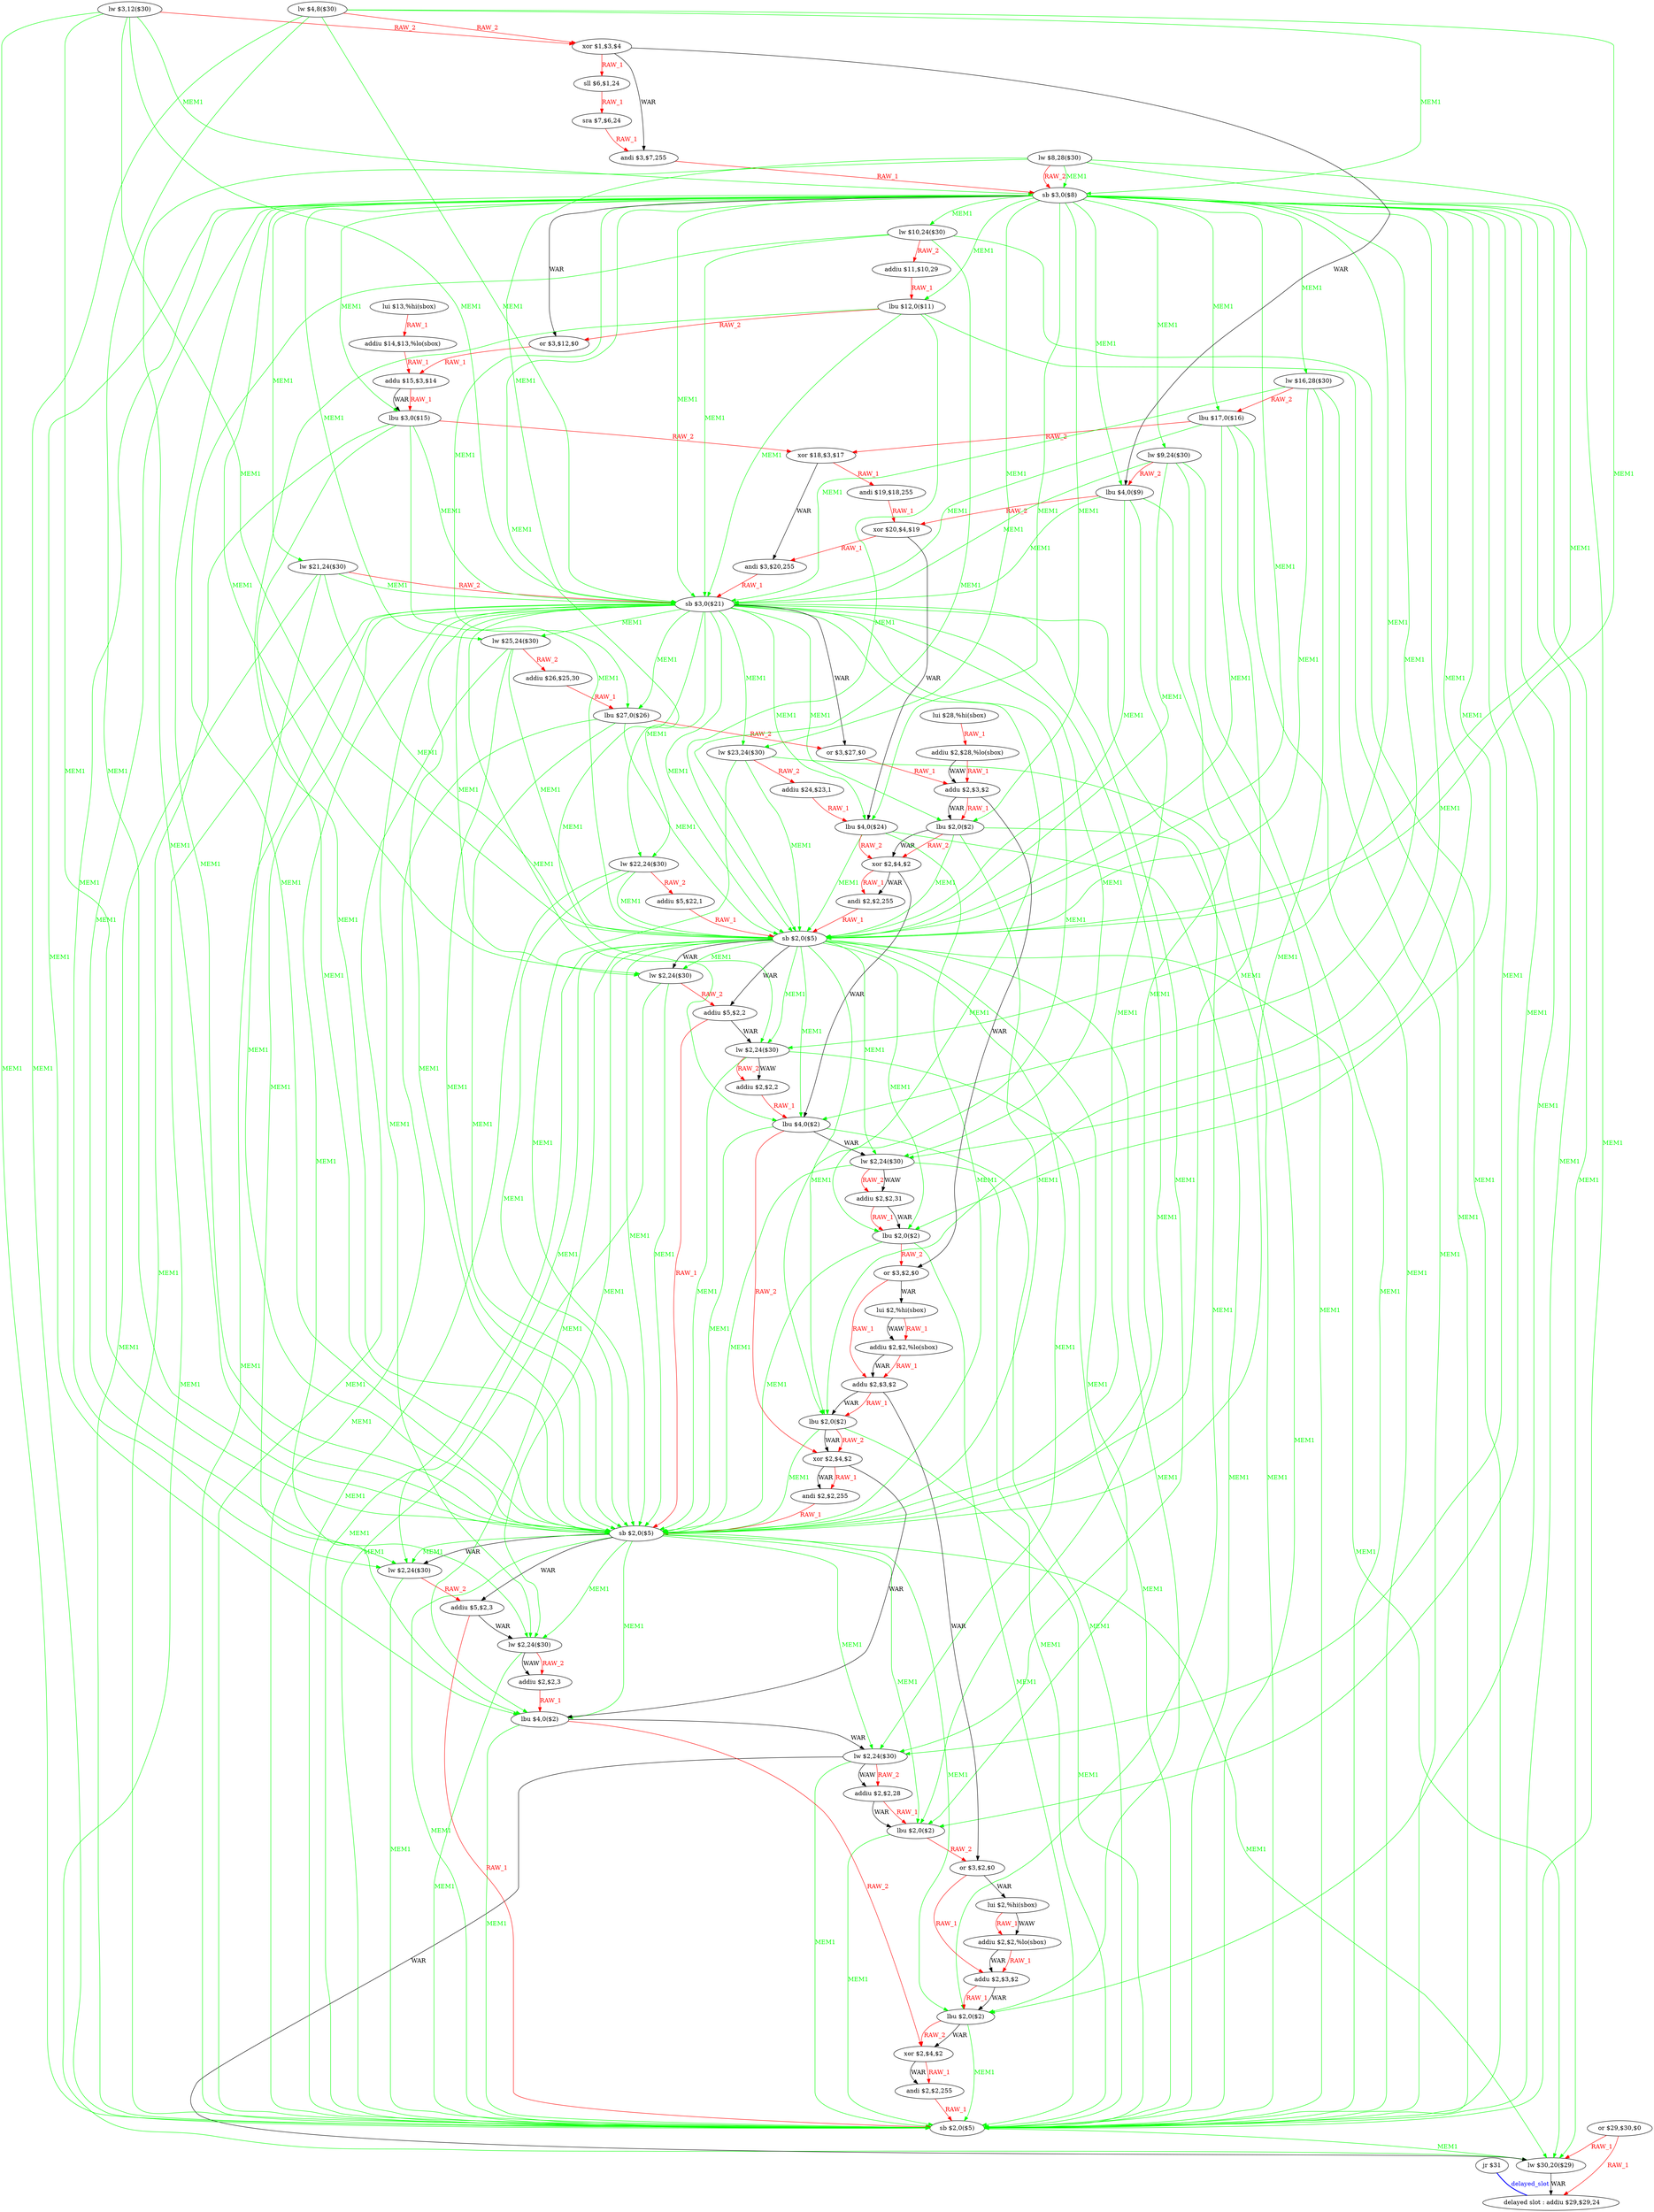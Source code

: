 digraph G1 {
node [shape = ellipse];
i77 [label = " delayed slot : addiu $29,$29,24"] ;
i76 ->  i77 [style = bold, dir= none, fontcolor = blue, color = blue, label= "delayed_slot"];
i76 [label = "jr $31"] ;
i0 [label = "lw $3,12($30)"] ;
i0 ->  i74 [color = green, fontcolor = green, label= "MEM1"];
i0 ->  i58 [color = green, fontcolor = green, label= "MEM1"];
i0 ->  i42 [color = green, fontcolor = green, label= "MEM1"];
i0 ->  i26 [color = green, fontcolor = green, label= "MEM1"];
i0 ->  i8 [color = green, fontcolor = green, label= "MEM1"];
i0 ->  i3 [color = red, fontcolor = red, label= "RAW_2"];
i74 [label = "sb $2,0($5)"] ;
i74 ->  i75 [color = green, fontcolor = green, label= "MEM1"];
i75 [label = "lw $30,20($29)"] ;
i75 ->  i77 [label= "WAR"];
i58 [label = "sb $2,0($5)"] ;
i58 ->  i75 [color = green, fontcolor = green, label= "MEM1"];
i58 ->  i74 [color = green, fontcolor = green, label= "MEM1"];
i58 ->  i71 [color = green, fontcolor = green, label= "MEM1"];
i58 ->  i66 [color = green, fontcolor = green, label= "MEM1"];
i58 ->  i64 [color = green, fontcolor = green, label= "MEM1"];
i58 ->  i63 [color = green, fontcolor = green, label= "MEM1"];
i58 ->  i61 [color = green, fontcolor = green, label= "MEM1"];
i58 ->  i60 [label= "WAR"];
i58 ->  i59 [label= "WAR"];
i58 ->  i59 [color = green, fontcolor = green, label= "MEM1"];
i71 [label = "lbu $2,0($2)"] ;
i71 ->  i74 [color = green, fontcolor = green, label= "MEM1"];
i71 ->  i72 [color = red, fontcolor = red, label= "RAW_2"];
i71 ->  i72 [label= "WAR"];
i72 [label = "xor $2,$4,$2"] ;
i72 ->  i73 [color = red, fontcolor = red, label= "RAW_1"];
i72 ->  i73 [label= "WAR"];
i73 [label = "andi $2,$2,255"] ;
i73 ->  i74 [color = red, fontcolor = red, label= "RAW_1"];
i66 [label = "lbu $2,0($2)"] ;
i66 ->  i74 [color = green, fontcolor = green, label= "MEM1"];
i66 ->  i67 [color = red, fontcolor = red, label= "RAW_2"];
i67 [label = "or $3,$2,$0"] ;
i67 ->  i70 [color = red, fontcolor = red, label= "RAW_1"];
i67 ->  i68 [label= "WAR"];
i70 [label = "addu $2,$3,$2"] ;
i70 ->  i71 [color = red, fontcolor = red, label= "RAW_1"];
i70 ->  i71 [label= "WAR"];
i68 [label = "lui $2,%hi(sbox)"] ;
i68 ->  i69 [color = red, fontcolor = red, label= "RAW_1"];
i68 ->  i69 [label= "WAW"];
i69 [label = "addiu $2,$2,%lo(sbox)"] ;
i69 ->  i70 [color = red, fontcolor = red, label= "RAW_1"];
i69 ->  i70 [label= "WAR"];
i64 [label = "lw $2,24($30)"] ;
i64 ->  i75 [label= "WAR"];
i64 ->  i74 [color = green, fontcolor = green, label= "MEM1"];
i64 ->  i65 [color = red, fontcolor = red, label= "RAW_2"];
i64 ->  i65 [label= "WAW"];
i65 [label = "addiu $2,$2,28"] ;
i65 ->  i66 [color = red, fontcolor = red, label= "RAW_1"];
i65 ->  i66 [label= "WAR"];
i63 [label = "lbu $4,0($2)"] ;
i63 ->  i74 [color = green, fontcolor = green, label= "MEM1"];
i63 ->  i72 [color = red, fontcolor = red, label= "RAW_2"];
i63 ->  i64 [label= "WAR"];
i61 [label = "lw $2,24($30)"] ;
i61 ->  i74 [color = green, fontcolor = green, label= "MEM1"];
i61 ->  i62 [color = red, fontcolor = red, label= "RAW_2"];
i61 ->  i62 [label= "WAW"];
i62 [label = "addiu $2,$2,3"] ;
i62 ->  i63 [color = red, fontcolor = red, label= "RAW_1"];
i60 [label = "addiu $5,$2,3"] ;
i60 ->  i74 [color = red, fontcolor = red, label= "RAW_1"];
i60 ->  i61 [label= "WAR"];
i59 [label = "lw $2,24($30)"] ;
i59 ->  i74 [color = green, fontcolor = green, label= "MEM1"];
i59 ->  i60 [color = red, fontcolor = red, label= "RAW_2"];
i42 [label = "sb $2,0($5)"] ;
i42 ->  i75 [color = green, fontcolor = green, label= "MEM1"];
i42 ->  i74 [color = green, fontcolor = green, label= "MEM1"];
i42 ->  i71 [color = green, fontcolor = green, label= "MEM1"];
i42 ->  i66 [color = green, fontcolor = green, label= "MEM1"];
i42 ->  i64 [color = green, fontcolor = green, label= "MEM1"];
i42 ->  i63 [color = green, fontcolor = green, label= "MEM1"];
i42 ->  i61 [color = green, fontcolor = green, label= "MEM1"];
i42 ->  i59 [color = green, fontcolor = green, label= "MEM1"];
i42 ->  i58 [color = green, fontcolor = green, label= "MEM1"];
i42 ->  i55 [color = green, fontcolor = green, label= "MEM1"];
i42 ->  i50 [color = green, fontcolor = green, label= "MEM1"];
i42 ->  i48 [color = green, fontcolor = green, label= "MEM1"];
i42 ->  i47 [color = green, fontcolor = green, label= "MEM1"];
i42 ->  i45 [color = green, fontcolor = green, label= "MEM1"];
i42 ->  i44 [label= "WAR"];
i42 ->  i43 [label= "WAR"];
i42 ->  i43 [color = green, fontcolor = green, label= "MEM1"];
i55 [label = "lbu $2,0($2)"] ;
i55 ->  i74 [color = green, fontcolor = green, label= "MEM1"];
i55 ->  i58 [color = green, fontcolor = green, label= "MEM1"];
i55 ->  i56 [color = red, fontcolor = red, label= "RAW_2"];
i55 ->  i56 [label= "WAR"];
i56 [label = "xor $2,$4,$2"] ;
i56 ->  i63 [label= "WAR"];
i56 ->  i57 [color = red, fontcolor = red, label= "RAW_1"];
i56 ->  i57 [label= "WAR"];
i57 [label = "andi $2,$2,255"] ;
i57 ->  i58 [color = red, fontcolor = red, label= "RAW_1"];
i50 [label = "lbu $2,0($2)"] ;
i50 ->  i74 [color = green, fontcolor = green, label= "MEM1"];
i50 ->  i58 [color = green, fontcolor = green, label= "MEM1"];
i50 ->  i51 [color = red, fontcolor = red, label= "RAW_2"];
i51 [label = "or $3,$2,$0"] ;
i51 ->  i54 [color = red, fontcolor = red, label= "RAW_1"];
i51 ->  i52 [label= "WAR"];
i54 [label = "addu $2,$3,$2"] ;
i54 ->  i67 [label= "WAR"];
i54 ->  i55 [color = red, fontcolor = red, label= "RAW_1"];
i54 ->  i55 [label= "WAR"];
i52 [label = "lui $2,%hi(sbox)"] ;
i52 ->  i53 [color = red, fontcolor = red, label= "RAW_1"];
i52 ->  i53 [label= "WAW"];
i53 [label = "addiu $2,$2,%lo(sbox)"] ;
i53 ->  i54 [color = red, fontcolor = red, label= "RAW_1"];
i53 ->  i54 [label= "WAR"];
i48 [label = "lw $2,24($30)"] ;
i48 ->  i74 [color = green, fontcolor = green, label= "MEM1"];
i48 ->  i58 [color = green, fontcolor = green, label= "MEM1"];
i48 ->  i49 [color = red, fontcolor = red, label= "RAW_2"];
i48 ->  i49 [label= "WAW"];
i49 [label = "addiu $2,$2,31"] ;
i49 ->  i50 [color = red, fontcolor = red, label= "RAW_1"];
i49 ->  i50 [label= "WAR"];
i47 [label = "lbu $4,0($2)"] ;
i47 ->  i74 [color = green, fontcolor = green, label= "MEM1"];
i47 ->  i58 [color = green, fontcolor = green, label= "MEM1"];
i47 ->  i56 [color = red, fontcolor = red, label= "RAW_2"];
i47 ->  i48 [label= "WAR"];
i45 [label = "lw $2,24($30)"] ;
i45 ->  i74 [color = green, fontcolor = green, label= "MEM1"];
i45 ->  i58 [color = green, fontcolor = green, label= "MEM1"];
i45 ->  i46 [color = red, fontcolor = red, label= "RAW_2"];
i45 ->  i46 [label= "WAW"];
i46 [label = "addiu $2,$2,2"] ;
i46 ->  i47 [color = red, fontcolor = red, label= "RAW_1"];
i44 [label = "addiu $5,$2,2"] ;
i44 ->  i58 [color = red, fontcolor = red, label= "RAW_1"];
i44 ->  i45 [label= "WAR"];
i43 [label = "lw $2,24($30)"] ;
i43 ->  i74 [color = green, fontcolor = green, label= "MEM1"];
i43 ->  i58 [color = green, fontcolor = green, label= "MEM1"];
i43 ->  i44 [color = red, fontcolor = red, label= "RAW_2"];
i26 [label = "sb $3,0($21)"] ;
i26 ->  i75 [color = green, fontcolor = green, label= "MEM1"];
i26 ->  i74 [color = green, fontcolor = green, label= "MEM1"];
i26 ->  i71 [color = green, fontcolor = green, label= "MEM1"];
i26 ->  i66 [color = green, fontcolor = green, label= "MEM1"];
i26 ->  i64 [color = green, fontcolor = green, label= "MEM1"];
i26 ->  i63 [color = green, fontcolor = green, label= "MEM1"];
i26 ->  i61 [color = green, fontcolor = green, label= "MEM1"];
i26 ->  i59 [color = green, fontcolor = green, label= "MEM1"];
i26 ->  i58 [color = green, fontcolor = green, label= "MEM1"];
i26 ->  i55 [color = green, fontcolor = green, label= "MEM1"];
i26 ->  i50 [color = green, fontcolor = green, label= "MEM1"];
i26 ->  i48 [color = green, fontcolor = green, label= "MEM1"];
i26 ->  i47 [color = green, fontcolor = green, label= "MEM1"];
i26 ->  i45 [color = green, fontcolor = green, label= "MEM1"];
i26 ->  i43 [color = green, fontcolor = green, label= "MEM1"];
i26 ->  i42 [color = green, fontcolor = green, label= "MEM1"];
i26 ->  i39 [color = green, fontcolor = green, label= "MEM1"];
i26 ->  i35 [label= "WAR"];
i26 ->  i34 [color = green, fontcolor = green, label= "MEM1"];
i26 ->  i32 [color = green, fontcolor = green, label= "MEM1"];
i26 ->  i31 [color = green, fontcolor = green, label= "MEM1"];
i26 ->  i29 [color = green, fontcolor = green, label= "MEM1"];
i26 ->  i27 [color = green, fontcolor = green, label= "MEM1"];
i39 [label = "lbu $2,0($2)"] ;
i39 ->  i74 [color = green, fontcolor = green, label= "MEM1"];
i39 ->  i58 [color = green, fontcolor = green, label= "MEM1"];
i39 ->  i42 [color = green, fontcolor = green, label= "MEM1"];
i39 ->  i40 [color = red, fontcolor = red, label= "RAW_2"];
i39 ->  i40 [label= "WAR"];
i40 [label = "xor $2,$4,$2"] ;
i40 ->  i47 [label= "WAR"];
i40 ->  i41 [color = red, fontcolor = red, label= "RAW_1"];
i40 ->  i41 [label= "WAR"];
i41 [label = "andi $2,$2,255"] ;
i41 ->  i42 [color = red, fontcolor = red, label= "RAW_1"];
i35 [label = "or $3,$27,$0"] ;
i35 ->  i38 [color = red, fontcolor = red, label= "RAW_1"];
i38 [label = "addu $2,$3,$2"] ;
i38 ->  i51 [label= "WAR"];
i38 ->  i39 [color = red, fontcolor = red, label= "RAW_1"];
i38 ->  i39 [label= "WAR"];
i34 [label = "lbu $27,0($26)"] ;
i34 ->  i74 [color = green, fontcolor = green, label= "MEM1"];
i34 ->  i58 [color = green, fontcolor = green, label= "MEM1"];
i34 ->  i42 [color = green, fontcolor = green, label= "MEM1"];
i34 ->  i35 [color = red, fontcolor = red, label= "RAW_2"];
i32 [label = "lw $25,24($30)"] ;
i32 ->  i74 [color = green, fontcolor = green, label= "MEM1"];
i32 ->  i58 [color = green, fontcolor = green, label= "MEM1"];
i32 ->  i42 [color = green, fontcolor = green, label= "MEM1"];
i32 ->  i33 [color = red, fontcolor = red, label= "RAW_2"];
i33 [label = "addiu $26,$25,30"] ;
i33 ->  i34 [color = red, fontcolor = red, label= "RAW_1"];
i31 [label = "lbu $4,0($24)"] ;
i31 ->  i74 [color = green, fontcolor = green, label= "MEM1"];
i31 ->  i58 [color = green, fontcolor = green, label= "MEM1"];
i31 ->  i42 [color = green, fontcolor = green, label= "MEM1"];
i31 ->  i40 [color = red, fontcolor = red, label= "RAW_2"];
i29 [label = "lw $23,24($30)"] ;
i29 ->  i74 [color = green, fontcolor = green, label= "MEM1"];
i29 ->  i58 [color = green, fontcolor = green, label= "MEM1"];
i29 ->  i42 [color = green, fontcolor = green, label= "MEM1"];
i29 ->  i30 [color = red, fontcolor = red, label= "RAW_2"];
i30 [label = "addiu $24,$23,1"] ;
i30 ->  i31 [color = red, fontcolor = red, label= "RAW_1"];
i27 [label = "lw $22,24($30)"] ;
i27 ->  i74 [color = green, fontcolor = green, label= "MEM1"];
i27 ->  i58 [color = green, fontcolor = green, label= "MEM1"];
i27 ->  i42 [color = green, fontcolor = green, label= "MEM1"];
i27 ->  i28 [color = red, fontcolor = red, label= "RAW_2"];
i28 [label = "addiu $5,$22,1"] ;
i28 ->  i42 [color = red, fontcolor = red, label= "RAW_1"];
i8 [label = "sb $3,0($8)"] ;
i8 ->  i75 [color = green, fontcolor = green, label= "MEM1"];
i8 ->  i74 [color = green, fontcolor = green, label= "MEM1"];
i8 ->  i71 [color = green, fontcolor = green, label= "MEM1"];
i8 ->  i66 [color = green, fontcolor = green, label= "MEM1"];
i8 ->  i64 [color = green, fontcolor = green, label= "MEM1"];
i8 ->  i63 [color = green, fontcolor = green, label= "MEM1"];
i8 ->  i61 [color = green, fontcolor = green, label= "MEM1"];
i8 ->  i59 [color = green, fontcolor = green, label= "MEM1"];
i8 ->  i58 [color = green, fontcolor = green, label= "MEM1"];
i8 ->  i55 [color = green, fontcolor = green, label= "MEM1"];
i8 ->  i50 [color = green, fontcolor = green, label= "MEM1"];
i8 ->  i48 [color = green, fontcolor = green, label= "MEM1"];
i8 ->  i47 [color = green, fontcolor = green, label= "MEM1"];
i8 ->  i45 [color = green, fontcolor = green, label= "MEM1"];
i8 ->  i43 [color = green, fontcolor = green, label= "MEM1"];
i8 ->  i42 [color = green, fontcolor = green, label= "MEM1"];
i8 ->  i39 [color = green, fontcolor = green, label= "MEM1"];
i8 ->  i34 [color = green, fontcolor = green, label= "MEM1"];
i8 ->  i32 [color = green, fontcolor = green, label= "MEM1"];
i8 ->  i31 [color = green, fontcolor = green, label= "MEM1"];
i8 ->  i29 [color = green, fontcolor = green, label= "MEM1"];
i8 ->  i27 [color = green, fontcolor = green, label= "MEM1"];
i8 ->  i26 [color = green, fontcolor = green, label= "MEM1"];
i8 ->  i25 [color = green, fontcolor = green, label= "MEM1"];
i8 ->  i20 [color = green, fontcolor = green, label= "MEM1"];
i8 ->  i19 [color = green, fontcolor = green, label= "MEM1"];
i8 ->  i18 [color = green, fontcolor = green, label= "MEM1"];
i8 ->  i14 [label= "WAR"];
i8 ->  i13 [color = green, fontcolor = green, label= "MEM1"];
i8 ->  i11 [color = green, fontcolor = green, label= "MEM1"];
i8 ->  i10 [color = green, fontcolor = green, label= "MEM1"];
i8 ->  i9 [color = green, fontcolor = green, label= "MEM1"];
i25 [label = "lw $21,24($30)"] ;
i25 ->  i74 [color = green, fontcolor = green, label= "MEM1"];
i25 ->  i58 [color = green, fontcolor = green, label= "MEM1"];
i25 ->  i42 [color = green, fontcolor = green, label= "MEM1"];
i25 ->  i26 [color = red, fontcolor = red, label= "RAW_2"];
i25 ->  i26 [color = green, fontcolor = green, label= "MEM1"];
i20 [label = "lbu $17,0($16)"] ;
i20 ->  i74 [color = green, fontcolor = green, label= "MEM1"];
i20 ->  i58 [color = green, fontcolor = green, label= "MEM1"];
i20 ->  i42 [color = green, fontcolor = green, label= "MEM1"];
i20 ->  i26 [color = green, fontcolor = green, label= "MEM1"];
i20 ->  i21 [color = red, fontcolor = red, label= "RAW_2"];
i21 [label = "xor $18,$3,$17"] ;
i21 ->  i24 [label= "WAR"];
i21 ->  i22 [color = red, fontcolor = red, label= "RAW_1"];
i24 [label = "andi $3,$20,255"] ;
i24 ->  i26 [color = red, fontcolor = red, label= "RAW_1"];
i22 [label = "andi $19,$18,255"] ;
i22 ->  i23 [color = red, fontcolor = red, label= "RAW_1"];
i23 [label = "xor $20,$4,$19"] ;
i23 ->  i31 [label= "WAR"];
i23 ->  i24 [color = red, fontcolor = red, label= "RAW_1"];
i19 [label = "lw $16,28($30)"] ;
i19 ->  i74 [color = green, fontcolor = green, label= "MEM1"];
i19 ->  i58 [color = green, fontcolor = green, label= "MEM1"];
i19 ->  i42 [color = green, fontcolor = green, label= "MEM1"];
i19 ->  i26 [color = green, fontcolor = green, label= "MEM1"];
i19 ->  i20 [color = red, fontcolor = red, label= "RAW_2"];
i18 [label = "lbu $3,0($15)"] ;
i18 ->  i74 [color = green, fontcolor = green, label= "MEM1"];
i18 ->  i58 [color = green, fontcolor = green, label= "MEM1"];
i18 ->  i42 [color = green, fontcolor = green, label= "MEM1"];
i18 ->  i26 [color = green, fontcolor = green, label= "MEM1"];
i18 ->  i21 [color = red, fontcolor = red, label= "RAW_2"];
i14 [label = "or $3,$12,$0"] ;
i14 ->  i17 [color = red, fontcolor = red, label= "RAW_1"];
i17 [label = "addu $15,$3,$14"] ;
i17 ->  i18 [color = red, fontcolor = red, label= "RAW_1"];
i17 ->  i18 [label= "WAR"];
i13 [label = "lbu $12,0($11)"] ;
i13 ->  i74 [color = green, fontcolor = green, label= "MEM1"];
i13 ->  i58 [color = green, fontcolor = green, label= "MEM1"];
i13 ->  i42 [color = green, fontcolor = green, label= "MEM1"];
i13 ->  i26 [color = green, fontcolor = green, label= "MEM1"];
i13 ->  i14 [color = red, fontcolor = red, label= "RAW_2"];
i11 [label = "lw $10,24($30)"] ;
i11 ->  i74 [color = green, fontcolor = green, label= "MEM1"];
i11 ->  i58 [color = green, fontcolor = green, label= "MEM1"];
i11 ->  i42 [color = green, fontcolor = green, label= "MEM1"];
i11 ->  i26 [color = green, fontcolor = green, label= "MEM1"];
i11 ->  i12 [color = red, fontcolor = red, label= "RAW_2"];
i12 [label = "addiu $11,$10,29"] ;
i12 ->  i13 [color = red, fontcolor = red, label= "RAW_1"];
i10 [label = "lbu $4,0($9)"] ;
i10 ->  i74 [color = green, fontcolor = green, label= "MEM1"];
i10 ->  i58 [color = green, fontcolor = green, label= "MEM1"];
i10 ->  i42 [color = green, fontcolor = green, label= "MEM1"];
i10 ->  i26 [color = green, fontcolor = green, label= "MEM1"];
i10 ->  i23 [color = red, fontcolor = red, label= "RAW_2"];
i9 [label = "lw $9,24($30)"] ;
i9 ->  i74 [color = green, fontcolor = green, label= "MEM1"];
i9 ->  i58 [color = green, fontcolor = green, label= "MEM1"];
i9 ->  i42 [color = green, fontcolor = green, label= "MEM1"];
i9 ->  i26 [color = green, fontcolor = green, label= "MEM1"];
i9 ->  i10 [color = red, fontcolor = red, label= "RAW_2"];
i3 [label = "xor $1,$3,$4"] ;
i3 ->  i10 [label= "WAR"];
i3 ->  i6 [label= "WAR"];
i3 ->  i4 [color = red, fontcolor = red, label= "RAW_1"];
i6 [label = "andi $3,$7,255"] ;
i6 ->  i8 [color = red, fontcolor = red, label= "RAW_1"];
i4 [label = "sll $6,$1,24"] ;
i4 ->  i5 [color = red, fontcolor = red, label= "RAW_1"];
i5 [label = "sra $7,$6,24"] ;
i5 ->  i6 [color = red, fontcolor = red, label= "RAW_1"];
i1 [label = "lw $4,8($30)"] ;
i1 ->  i74 [color = green, fontcolor = green, label= "MEM1"];
i1 ->  i58 [color = green, fontcolor = green, label= "MEM1"];
i1 ->  i42 [color = green, fontcolor = green, label= "MEM1"];
i1 ->  i26 [color = green, fontcolor = green, label= "MEM1"];
i1 ->  i8 [color = green, fontcolor = green, label= "MEM1"];
i1 ->  i3 [color = red, fontcolor = red, label= "RAW_2"];
i2 [label = "or $29,$30,$0"] ;
i2 ->  i77 [color = red, fontcolor = red, label= "RAW_1"];
i2 ->  i75 [color = red, fontcolor = red, label= "RAW_1"];
i7 [label = "lw $8,28($30)"] ;
i7 ->  i74 [color = green, fontcolor = green, label= "MEM1"];
i7 ->  i58 [color = green, fontcolor = green, label= "MEM1"];
i7 ->  i42 [color = green, fontcolor = green, label= "MEM1"];
i7 ->  i26 [color = green, fontcolor = green, label= "MEM1"];
i7 ->  i8 [color = red, fontcolor = red, label= "RAW_2"];
i7 ->  i8 [color = green, fontcolor = green, label= "MEM1"];
i15 [label = "lui $13,%hi(sbox)"] ;
i15 ->  i16 [color = red, fontcolor = red, label= "RAW_1"];
i16 [label = "addiu $14,$13,%lo(sbox)"] ;
i16 ->  i17 [color = red, fontcolor = red, label= "RAW_1"];
i36 [label = "lui $28,%hi(sbox)"] ;
i36 ->  i37 [color = red, fontcolor = red, label= "RAW_1"];
i37 [label = "addiu $2,$28,%lo(sbox)"] ;
i37 ->  i38 [color = red, fontcolor = red, label= "RAW_1"];
i37 ->  i38 [label= "WAW"];
}
